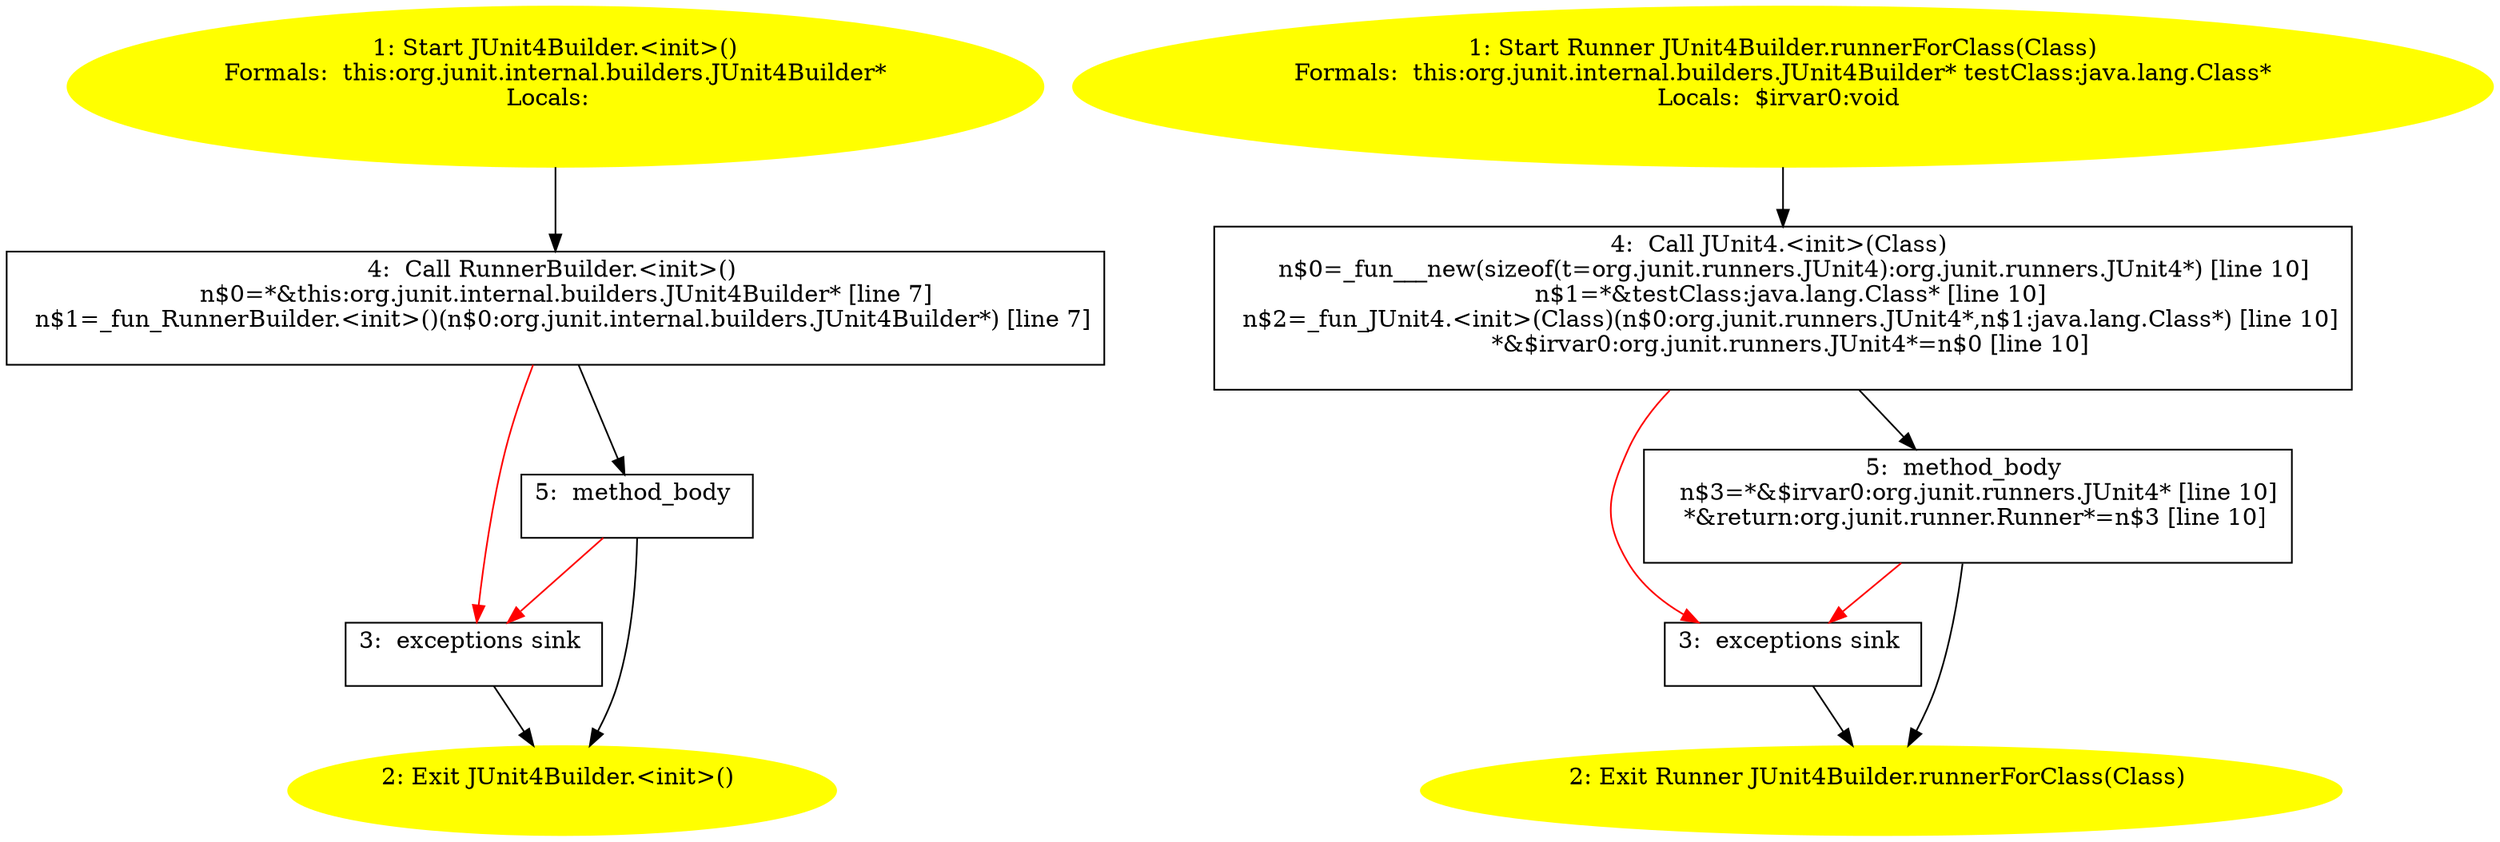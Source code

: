 /* @generated */
digraph cfg {
"org.junit.internal.builders.JUnit4Builder.<init>().e7f7e9a1a24cd8ee0752514f9a80b14f_1" [label="1: Start JUnit4Builder.<init>()\nFormals:  this:org.junit.internal.builders.JUnit4Builder*\nLocals:  \n  " color=yellow style=filled]
	

	 "org.junit.internal.builders.JUnit4Builder.<init>().e7f7e9a1a24cd8ee0752514f9a80b14f_1" -> "org.junit.internal.builders.JUnit4Builder.<init>().e7f7e9a1a24cd8ee0752514f9a80b14f_4" ;
"org.junit.internal.builders.JUnit4Builder.<init>().e7f7e9a1a24cd8ee0752514f9a80b14f_2" [label="2: Exit JUnit4Builder.<init>() \n  " color=yellow style=filled]
	

"org.junit.internal.builders.JUnit4Builder.<init>().e7f7e9a1a24cd8ee0752514f9a80b14f_3" [label="3:  exceptions sink \n  " shape="box"]
	

	 "org.junit.internal.builders.JUnit4Builder.<init>().e7f7e9a1a24cd8ee0752514f9a80b14f_3" -> "org.junit.internal.builders.JUnit4Builder.<init>().e7f7e9a1a24cd8ee0752514f9a80b14f_2" ;
"org.junit.internal.builders.JUnit4Builder.<init>().e7f7e9a1a24cd8ee0752514f9a80b14f_4" [label="4:  Call RunnerBuilder.<init>() \n   n$0=*&this:org.junit.internal.builders.JUnit4Builder* [line 7]\n  n$1=_fun_RunnerBuilder.<init>()(n$0:org.junit.internal.builders.JUnit4Builder*) [line 7]\n " shape="box"]
	

	 "org.junit.internal.builders.JUnit4Builder.<init>().e7f7e9a1a24cd8ee0752514f9a80b14f_4" -> "org.junit.internal.builders.JUnit4Builder.<init>().e7f7e9a1a24cd8ee0752514f9a80b14f_5" ;
	 "org.junit.internal.builders.JUnit4Builder.<init>().e7f7e9a1a24cd8ee0752514f9a80b14f_4" -> "org.junit.internal.builders.JUnit4Builder.<init>().e7f7e9a1a24cd8ee0752514f9a80b14f_3" [color="red" ];
"org.junit.internal.builders.JUnit4Builder.<init>().e7f7e9a1a24cd8ee0752514f9a80b14f_5" [label="5:  method_body \n  " shape="box"]
	

	 "org.junit.internal.builders.JUnit4Builder.<init>().e7f7e9a1a24cd8ee0752514f9a80b14f_5" -> "org.junit.internal.builders.JUnit4Builder.<init>().e7f7e9a1a24cd8ee0752514f9a80b14f_2" ;
	 "org.junit.internal.builders.JUnit4Builder.<init>().e7f7e9a1a24cd8ee0752514f9a80b14f_5" -> "org.junit.internal.builders.JUnit4Builder.<init>().e7f7e9a1a24cd8ee0752514f9a80b14f_3" [color="red" ];
"org.junit.internal.builders.JUnit4Builder.runnerForClass(java.lang.Class):org.junit.runner.Runner.65b6c16edf9521235dac2b0485a64e2c_1" [label="1: Start Runner JUnit4Builder.runnerForClass(Class)\nFormals:  this:org.junit.internal.builders.JUnit4Builder* testClass:java.lang.Class*\nLocals:  $irvar0:void \n  " color=yellow style=filled]
	

	 "org.junit.internal.builders.JUnit4Builder.runnerForClass(java.lang.Class):org.junit.runner.Runner.65b6c16edf9521235dac2b0485a64e2c_1" -> "org.junit.internal.builders.JUnit4Builder.runnerForClass(java.lang.Class):org.junit.runner.Runner.65b6c16edf9521235dac2b0485a64e2c_4" ;
"org.junit.internal.builders.JUnit4Builder.runnerForClass(java.lang.Class):org.junit.runner.Runner.65b6c16edf9521235dac2b0485a64e2c_2" [label="2: Exit Runner JUnit4Builder.runnerForClass(Class) \n  " color=yellow style=filled]
	

"org.junit.internal.builders.JUnit4Builder.runnerForClass(java.lang.Class):org.junit.runner.Runner.65b6c16edf9521235dac2b0485a64e2c_3" [label="3:  exceptions sink \n  " shape="box"]
	

	 "org.junit.internal.builders.JUnit4Builder.runnerForClass(java.lang.Class):org.junit.runner.Runner.65b6c16edf9521235dac2b0485a64e2c_3" -> "org.junit.internal.builders.JUnit4Builder.runnerForClass(java.lang.Class):org.junit.runner.Runner.65b6c16edf9521235dac2b0485a64e2c_2" ;
"org.junit.internal.builders.JUnit4Builder.runnerForClass(java.lang.Class):org.junit.runner.Runner.65b6c16edf9521235dac2b0485a64e2c_4" [label="4:  Call JUnit4.<init>(Class) \n   n$0=_fun___new(sizeof(t=org.junit.runners.JUnit4):org.junit.runners.JUnit4*) [line 10]\n  n$1=*&testClass:java.lang.Class* [line 10]\n  n$2=_fun_JUnit4.<init>(Class)(n$0:org.junit.runners.JUnit4*,n$1:java.lang.Class*) [line 10]\n  *&$irvar0:org.junit.runners.JUnit4*=n$0 [line 10]\n " shape="box"]
	

	 "org.junit.internal.builders.JUnit4Builder.runnerForClass(java.lang.Class):org.junit.runner.Runner.65b6c16edf9521235dac2b0485a64e2c_4" -> "org.junit.internal.builders.JUnit4Builder.runnerForClass(java.lang.Class):org.junit.runner.Runner.65b6c16edf9521235dac2b0485a64e2c_5" ;
	 "org.junit.internal.builders.JUnit4Builder.runnerForClass(java.lang.Class):org.junit.runner.Runner.65b6c16edf9521235dac2b0485a64e2c_4" -> "org.junit.internal.builders.JUnit4Builder.runnerForClass(java.lang.Class):org.junit.runner.Runner.65b6c16edf9521235dac2b0485a64e2c_3" [color="red" ];
"org.junit.internal.builders.JUnit4Builder.runnerForClass(java.lang.Class):org.junit.runner.Runner.65b6c16edf9521235dac2b0485a64e2c_5" [label="5:  method_body \n   n$3=*&$irvar0:org.junit.runners.JUnit4* [line 10]\n  *&return:org.junit.runner.Runner*=n$3 [line 10]\n " shape="box"]
	

	 "org.junit.internal.builders.JUnit4Builder.runnerForClass(java.lang.Class):org.junit.runner.Runner.65b6c16edf9521235dac2b0485a64e2c_5" -> "org.junit.internal.builders.JUnit4Builder.runnerForClass(java.lang.Class):org.junit.runner.Runner.65b6c16edf9521235dac2b0485a64e2c_2" ;
	 "org.junit.internal.builders.JUnit4Builder.runnerForClass(java.lang.Class):org.junit.runner.Runner.65b6c16edf9521235dac2b0485a64e2c_5" -> "org.junit.internal.builders.JUnit4Builder.runnerForClass(java.lang.Class):org.junit.runner.Runner.65b6c16edf9521235dac2b0485a64e2c_3" [color="red" ];
}
